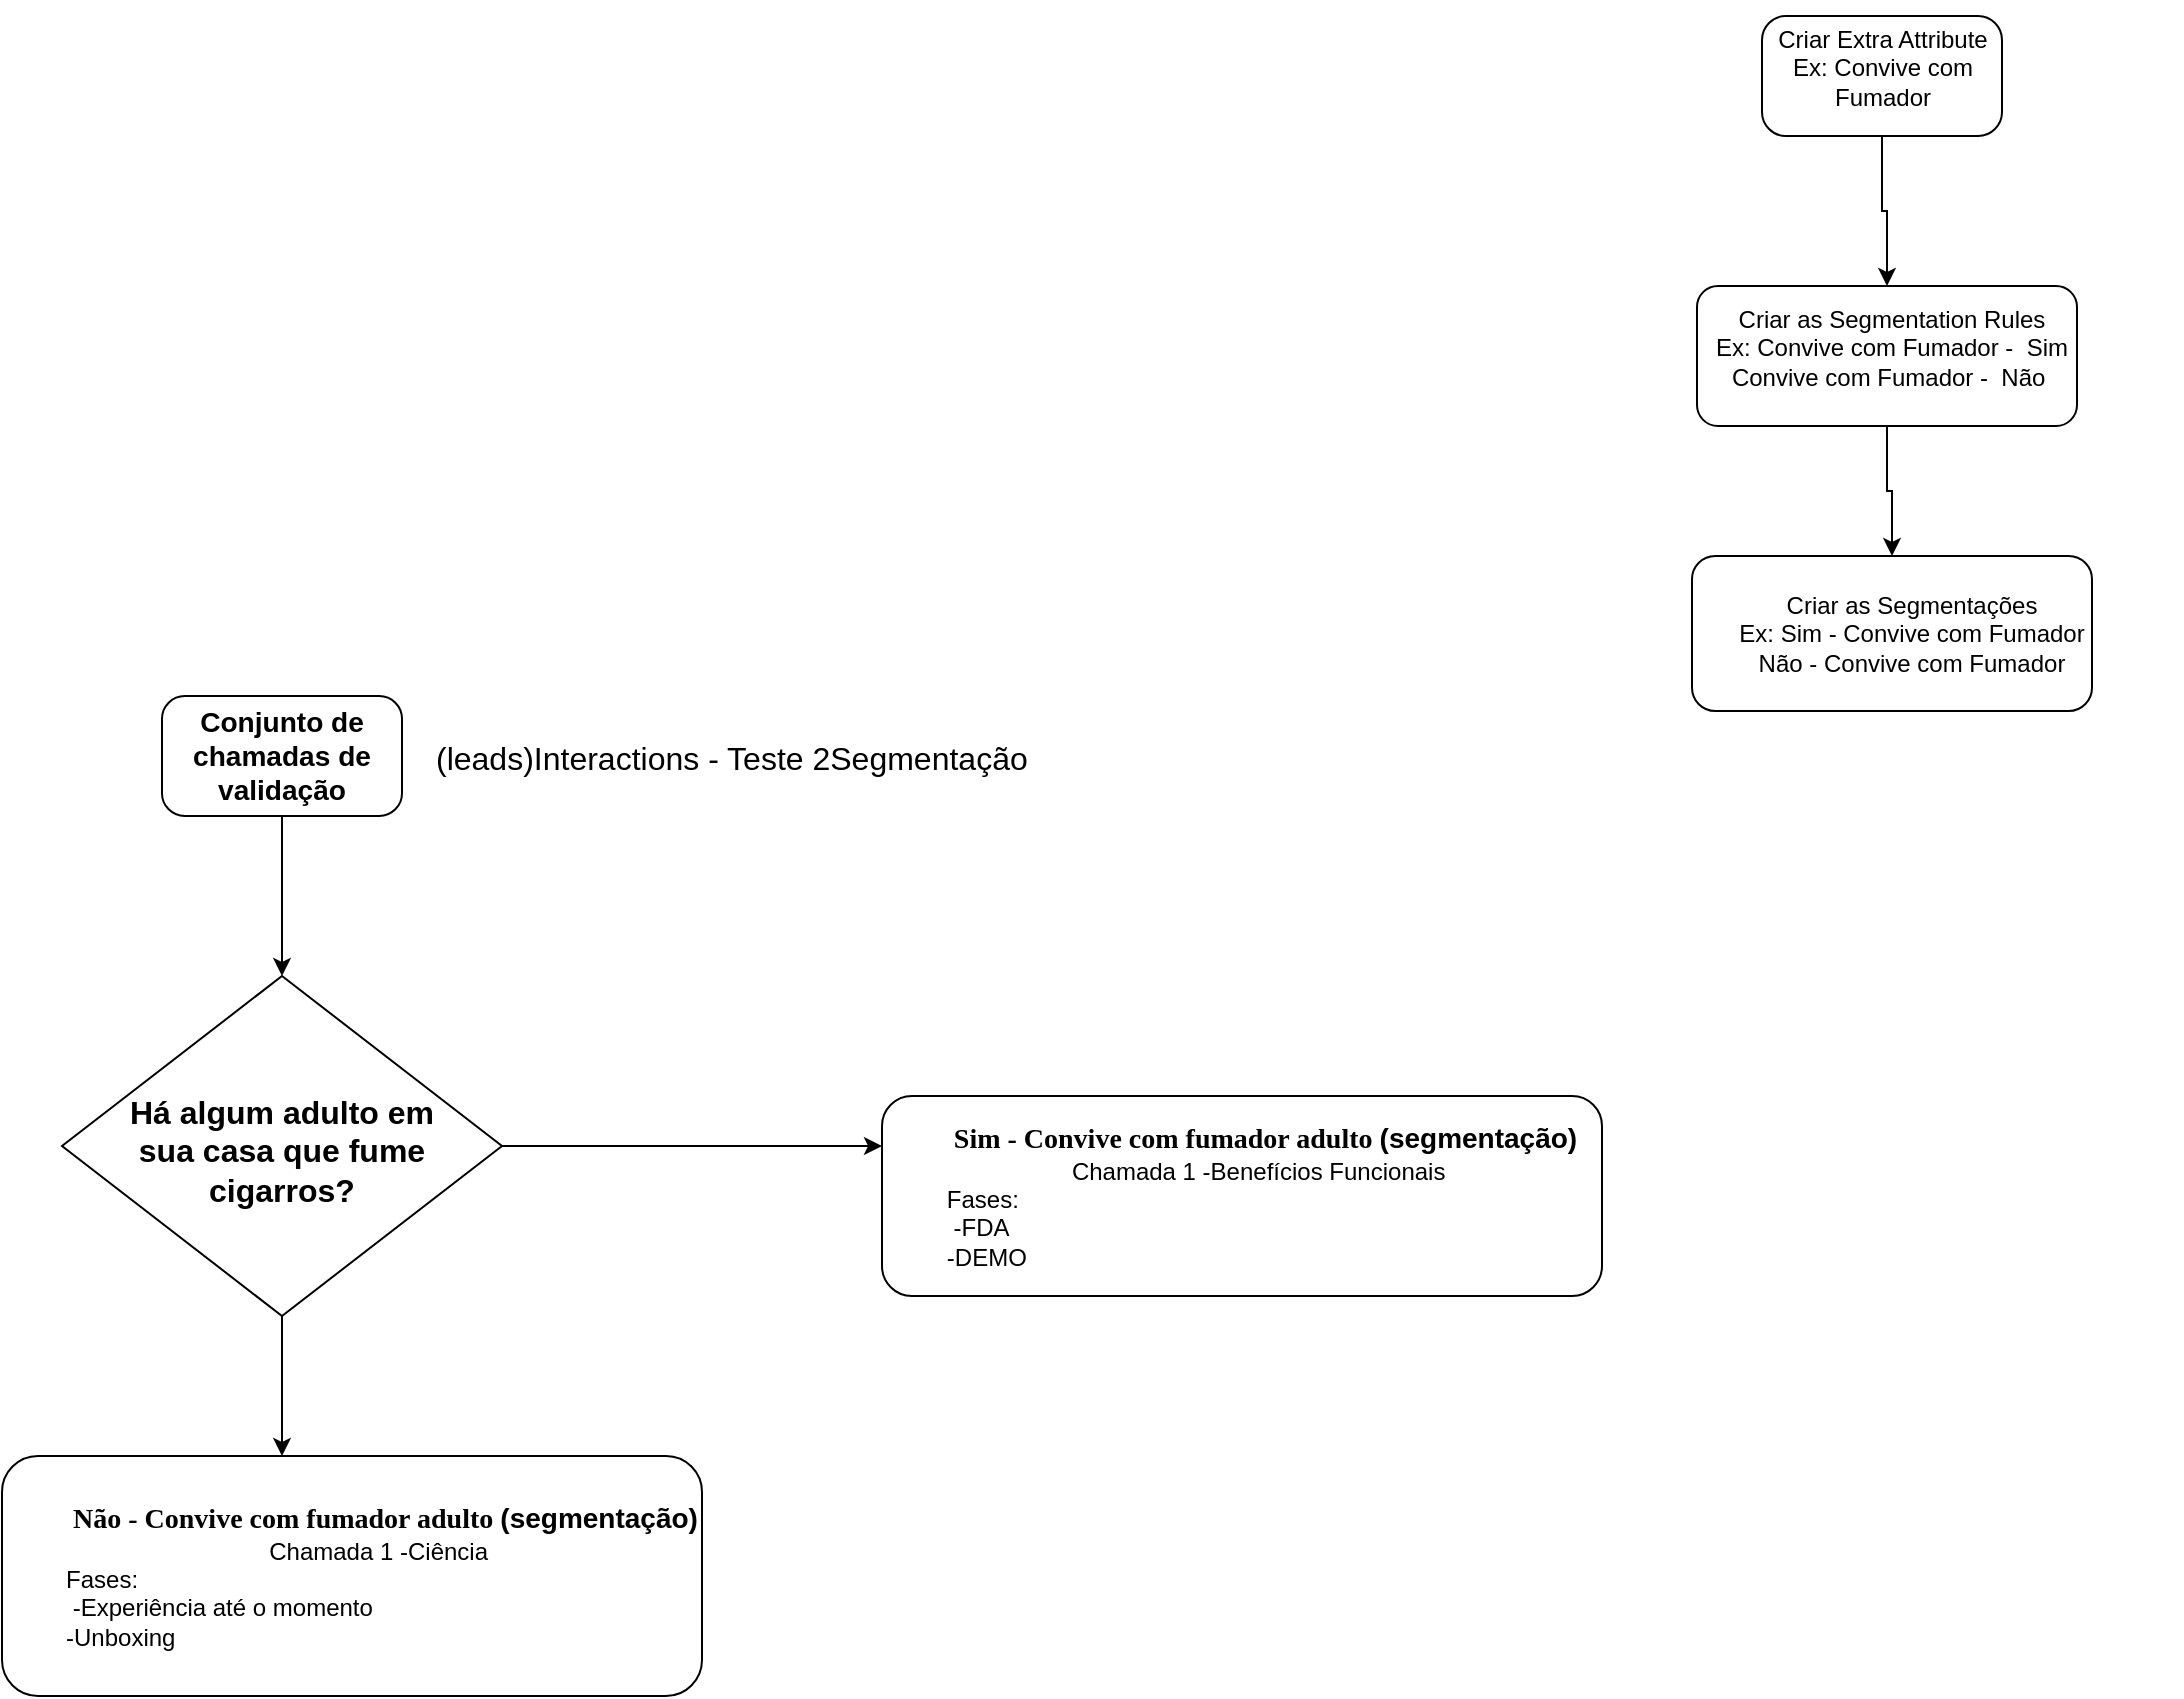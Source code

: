 <mxfile version="14.2.7" type="github">
  <diagram id="UCJlPTCPI7tPTAEzfjQQ" name="Page-1">
    <mxGraphModel dx="1773" dy="545" grid="1" gridSize="10" guides="1" tooltips="1" connect="1" arrows="1" fold="1" page="1" pageScale="1" pageWidth="827" pageHeight="1169" math="0" shadow="0">
      <root>
        <mxCell id="0" />
        <mxCell id="1" parent="0" />
        <mxCell id="cNnYPTo-vGHw6Wwi2OEQ-39" style="edgeStyle=orthogonalEdgeStyle;rounded=0;orthogonalLoop=1;jettySize=auto;html=1;exitX=0.5;exitY=1;exitDx=0;exitDy=0;entryX=0.5;entryY=0;entryDx=0;entryDy=0;" edge="1" parent="1" source="cNnYPTo-vGHw6Wwi2OEQ-37" target="cNnYPTo-vGHw6Wwi2OEQ-27">
          <mxGeometry relative="1" as="geometry" />
        </mxCell>
        <mxCell id="cNnYPTo-vGHw6Wwi2OEQ-37" value="" style="rounded=1;whiteSpace=wrap;html=1;arcSize=19;" vertex="1" parent="1">
          <mxGeometry x="-730" y="380" width="120" height="60" as="geometry" />
        </mxCell>
        <mxCell id="dXM34E2tdsCqqJQzRthR-20" style="edgeStyle=orthogonalEdgeStyle;rounded=0;orthogonalLoop=1;jettySize=auto;html=1;exitX=0.5;exitY=1;exitDx=0;exitDy=0;" parent="1" source="dXM34E2tdsCqqJQzRthR-1" target="dXM34E2tdsCqqJQzRthR-4" edge="1">
          <mxGeometry relative="1" as="geometry" />
        </mxCell>
        <mxCell id="dXM34E2tdsCqqJQzRthR-1" value="" style="rounded=1;whiteSpace=wrap;html=1;arcSize=20;" parent="1" vertex="1">
          <mxGeometry x="70" y="40" width="120" height="60" as="geometry" />
        </mxCell>
        <mxCell id="dXM34E2tdsCqqJQzRthR-2" value="Criar Extra Attribute&lt;br&gt;Ex: Convive com Fumador" style="text;html=1;strokeColor=none;fillColor=none;align=center;verticalAlign=middle;whiteSpace=wrap;rounded=0;" parent="1" vertex="1">
          <mxGeometry x="72.5" y="32.5" width="115" height="67.5" as="geometry" />
        </mxCell>
        <mxCell id="dXM34E2tdsCqqJQzRthR-21" style="edgeStyle=orthogonalEdgeStyle;rounded=0;orthogonalLoop=1;jettySize=auto;html=1;exitX=0.5;exitY=1;exitDx=0;exitDy=0;entryX=0.5;entryY=0;entryDx=0;entryDy=0;" parent="1" source="dXM34E2tdsCqqJQzRthR-4" target="dXM34E2tdsCqqJQzRthR-6" edge="1">
          <mxGeometry relative="1" as="geometry" />
        </mxCell>
        <mxCell id="dXM34E2tdsCqqJQzRthR-4" value="" style="rounded=1;whiteSpace=wrap;html=1;" parent="1" vertex="1">
          <mxGeometry x="37.5" y="175" width="190" height="70" as="geometry" />
        </mxCell>
        <mxCell id="dXM34E2tdsCqqJQzRthR-5" value="Criar as Segmentation Rules&lt;br&gt;Ex: Convive com Fumador -&amp;nbsp; Sim&lt;br&gt;Convive com Fumador -&amp;nbsp; Não&amp;nbsp;" style="text;html=1;strokeColor=none;fillColor=none;align=center;verticalAlign=middle;whiteSpace=wrap;rounded=0;" parent="1" vertex="1">
          <mxGeometry x="-10" y="175" width="290" height="62.5" as="geometry" />
        </mxCell>
        <mxCell id="dXM34E2tdsCqqJQzRthR-6" value="" style="rounded=1;whiteSpace=wrap;html=1;" parent="1" vertex="1">
          <mxGeometry x="35" y="310" width="200" height="77.5" as="geometry" />
        </mxCell>
        <mxCell id="dXM34E2tdsCqqJQzRthR-7" value="Criar as Segmentações&lt;br&gt;Ex: Sim - Convive com Fumador&lt;br&gt;Não - Convive com Fumador" style="text;html=1;strokeColor=none;fillColor=none;align=center;verticalAlign=middle;whiteSpace=wrap;rounded=0;" parent="1" vertex="1">
          <mxGeometry x="35" y="321.25" width="220" height="55" as="geometry" />
        </mxCell>
        <mxCell id="cNnYPTo-vGHw6Wwi2OEQ-41" style="edgeStyle=orthogonalEdgeStyle;rounded=0;orthogonalLoop=1;jettySize=auto;html=1;exitX=0.5;exitY=1;exitDx=0;exitDy=0;entryX=0.4;entryY=0;entryDx=0;entryDy=0;entryPerimeter=0;" edge="1" parent="1" source="cNnYPTo-vGHw6Wwi2OEQ-27" target="cNnYPTo-vGHw6Wwi2OEQ-31">
          <mxGeometry relative="1" as="geometry" />
        </mxCell>
        <mxCell id="cNnYPTo-vGHw6Wwi2OEQ-27" value="" style="rhombus;whiteSpace=wrap;html=1;" vertex="1" parent="1">
          <mxGeometry x="-780" y="520" width="220" height="170" as="geometry" />
        </mxCell>
        <mxCell id="cNnYPTo-vGHw6Wwi2OEQ-34" style="edgeStyle=orthogonalEdgeStyle;rounded=0;orthogonalLoop=1;jettySize=auto;html=1;entryX=0;entryY=0.25;entryDx=0;entryDy=0;exitX=1;exitY=0.5;exitDx=0;exitDy=0;" edge="1" parent="1" source="cNnYPTo-vGHw6Wwi2OEQ-27" target="cNnYPTo-vGHw6Wwi2OEQ-29">
          <mxGeometry relative="1" as="geometry">
            <mxPoint x="-530" y="605" as="sourcePoint" />
          </mxGeometry>
        </mxCell>
        <mxCell id="cNnYPTo-vGHw6Wwi2OEQ-28" value="&lt;span style=&quot;box-sizing: inherit ; border-width: 0px ; border-style: solid ; font-weight: bolder ; font-family: &amp;#34;nunito&amp;#34; , , , , sans-serif ; font-size: medium ; background-color: rgb(255 , 255 , 255)&quot;&gt;&lt;br class=&quot;Apple-interchange-newline&quot;&gt;Há algum adulto em sua casa que fume cigarros?&lt;/span&gt;&lt;span style=&quot;background-color: rgb(255 , 255 , 255)&quot;&gt;&lt;font style=&quot;font-size: 11px&quot;&gt;&lt;br&gt;&lt;br&gt;&lt;/font&gt;&lt;/span&gt;" style="text;html=1;strokeColor=none;fillColor=none;align=center;verticalAlign=middle;whiteSpace=wrap;rounded=0;" vertex="1" parent="1">
          <mxGeometry x="-755" y="600" width="170" height="10" as="geometry" />
        </mxCell>
        <mxCell id="cNnYPTo-vGHw6Wwi2OEQ-29" value="" style="rounded=1;whiteSpace=wrap;html=1;" vertex="1" parent="1">
          <mxGeometry x="-370" y="580" width="360" height="100" as="geometry" />
        </mxCell>
        <mxCell id="cNnYPTo-vGHw6Wwi2OEQ-31" value="" style="rounded=1;whiteSpace=wrap;html=1;" vertex="1" parent="1">
          <mxGeometry x="-810" y="760" width="350" height="120" as="geometry" />
        </mxCell>
        <mxCell id="cNnYPTo-vGHw6Wwi2OEQ-32" value="&lt;div&gt;&lt;font style=&quot;font-size: 14px&quot;&gt;&lt;span style=&quot;background-color: rgb(255 , 255 , 255) ; font-weight: 800&quot;&gt;&lt;font face=&quot;Verdana&quot;&gt;&amp;nbsp;&lt;/font&gt;&lt;/span&gt;&lt;font style=&quot;font-weight: 800&quot;&gt;&lt;font face=&quot;Verdana&quot;&gt;Não - Convive com fumador adulto &lt;/font&gt;(segmentação)&lt;/font&gt;&lt;/font&gt;&lt;/div&gt;&lt;font&gt;&lt;div&gt;&lt;span&gt;Chamada 1 -Ciência&amp;nbsp;&lt;/span&gt;&lt;/div&gt;&lt;div style=&quot;text-align: left&quot;&gt;&lt;font style=&quot;font-size: 12px&quot;&gt;Fases:&lt;/font&gt;&lt;/div&gt;&lt;div style=&quot;text-align: left&quot;&gt;&lt;font style=&quot;font-size: 12px&quot;&gt;&amp;nbsp;-Experiência até o momento&amp;nbsp;&amp;nbsp;&lt;/font&gt;&lt;/div&gt;&lt;div style=&quot;text-align: left&quot;&gt;&lt;font style=&quot;font-size: 12px&quot;&gt;-Unboxing&lt;/font&gt;&lt;/div&gt;&lt;/font&gt;" style="text;html=1;strokeColor=none;fillColor=none;align=center;verticalAlign=middle;whiteSpace=wrap;rounded=0;" vertex="1" parent="1">
          <mxGeometry x="-790" y="810" width="340" height="20" as="geometry" />
        </mxCell>
        <mxCell id="cNnYPTo-vGHw6Wwi2OEQ-33" value="&lt;div&gt;&lt;font style=&quot;font-size: 14px&quot;&gt;&lt;span style=&quot;background-color: rgb(255 , 255 , 255) ; font-weight: 800&quot;&gt;&lt;font face=&quot;Verdana&quot;&gt;&amp;nbsp;Sim&lt;/font&gt;&lt;/span&gt;&lt;font style=&quot;font-weight: 800&quot;&gt;&lt;font face=&quot;Verdana&quot;&gt;&amp;nbsp;- Convive com fumador adulto &lt;/font&gt;(segmentação)&lt;/font&gt;&lt;/font&gt;&lt;/div&gt;&lt;font&gt;&lt;div&gt;&lt;span&gt;Chamada 1 -Benefícios Funcionais&amp;nbsp;&lt;/span&gt;&lt;/div&gt;&lt;div style=&quot;text-align: left&quot;&gt;&lt;font style=&quot;font-size: 12px&quot;&gt;Fases:&lt;/font&gt;&lt;/div&gt;&lt;div style=&quot;text-align: left&quot;&gt;&lt;font style=&quot;font-size: 12px&quot;&gt;&amp;nbsp;-FDA&amp;nbsp;&amp;nbsp;&lt;/font&gt;&lt;/div&gt;&lt;div style=&quot;text-align: left&quot;&gt;&lt;font style=&quot;font-size: 12px&quot;&gt;-DEMO&lt;/font&gt;&lt;/div&gt;&lt;/font&gt;" style="text;html=1;strokeColor=none;fillColor=none;align=center;verticalAlign=middle;whiteSpace=wrap;rounded=0;" vertex="1" parent="1">
          <mxGeometry x="-350" y="620" width="340" height="20" as="geometry" />
        </mxCell>
        <mxCell id="cNnYPTo-vGHw6Wwi2OEQ-36" value="&lt;h3&gt;Conjunto de chamadas de validação&lt;/h3&gt;" style="text;html=1;strokeColor=none;fillColor=none;align=center;verticalAlign=middle;whiteSpace=wrap;rounded=0;" vertex="1" parent="1">
          <mxGeometry x="-718.75" y="400" width="97.5" height="20" as="geometry" />
        </mxCell>
        <mxCell id="cNnYPTo-vGHw6Wwi2OEQ-42" value="&lt;meta charset=&quot;utf-8&quot;&gt;&lt;span style=&quot;color: rgb(0, 0, 0); font-size: medium; font-style: normal; font-weight: 400; letter-spacing: normal; text-indent: 0px; text-transform: none; word-spacing: 0px; background-color: rgb(255, 255, 255); display: inline; float: none;&quot;&gt;(leads)Interactions - Teste 2Segmentação&lt;/span&gt;" style="text;whiteSpace=wrap;html=1;" vertex="1" parent="1">
          <mxGeometry x="-595" y="395" width="320" height="30" as="geometry" />
        </mxCell>
      </root>
    </mxGraphModel>
  </diagram>
</mxfile>
